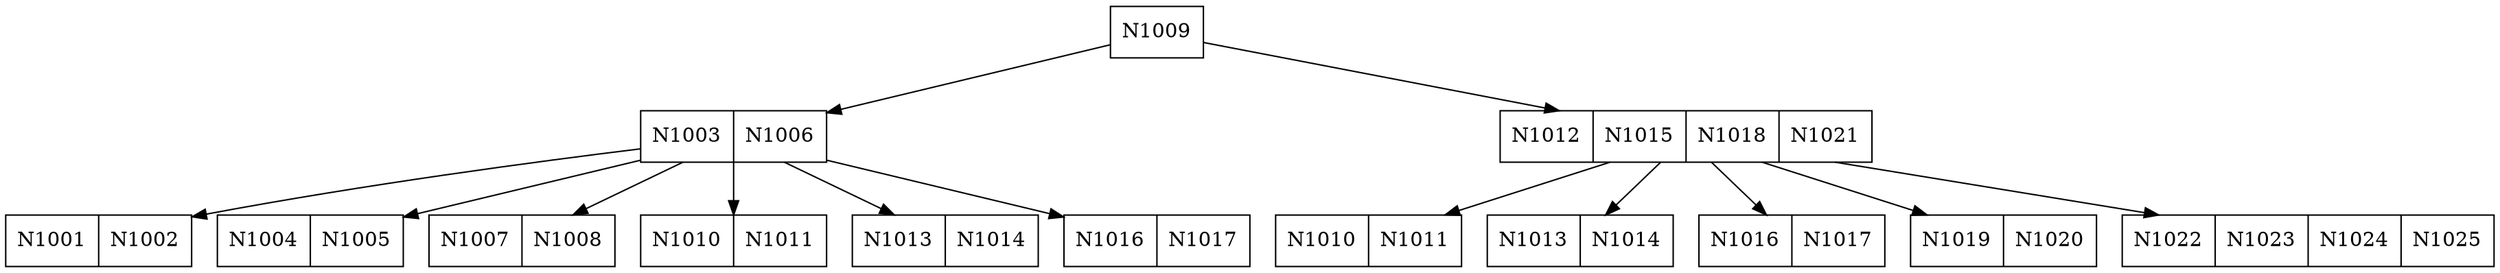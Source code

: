 digraph G {
node [shape=record];
rank=same;
node0 [label="<f0> N1009"];
node1 [label="<f0> N1003 | <f1> N1006"];
node2 [label="<f0> N1001 | <f1> N1002"];
node1 -> node2;
node3 [label="<f0> N1004 | <f1> N1005"];
node1 -> node3;
node4 [label="<f0> N1007 | <f1> N1008"];
node1 -> node4;
node5 [label="<f0> N1010 | <f1> N1011"];
node1 -> node5;
node6 [label="<f0> N1013 | <f1> N1014"];
node1 -> node6;
node7 [label="<f0> N1016 | <f1> N1017"];
node1 -> node7;
node0 -> node1;
node8 [label="<f0> N1012 | <f1> N1015 | <f2> N1018 | <f3> N1021"];
node9 [label="<f0> N1010 | <f1> N1011"];
node8 -> node9;
node10 [label="<f0> N1013 | <f1> N1014"];
node8 -> node10;
node11 [label="<f0> N1016 | <f1> N1017"];
node8 -> node11;
node12 [label="<f0> N1019 | <f1> N1020"];
node8 -> node12;
node13 [label="<f0> N1022 | <f1> N1023 | <f2> N1024 | <f3> N1025"];
node8 -> node13;
node0 -> node8;
}
